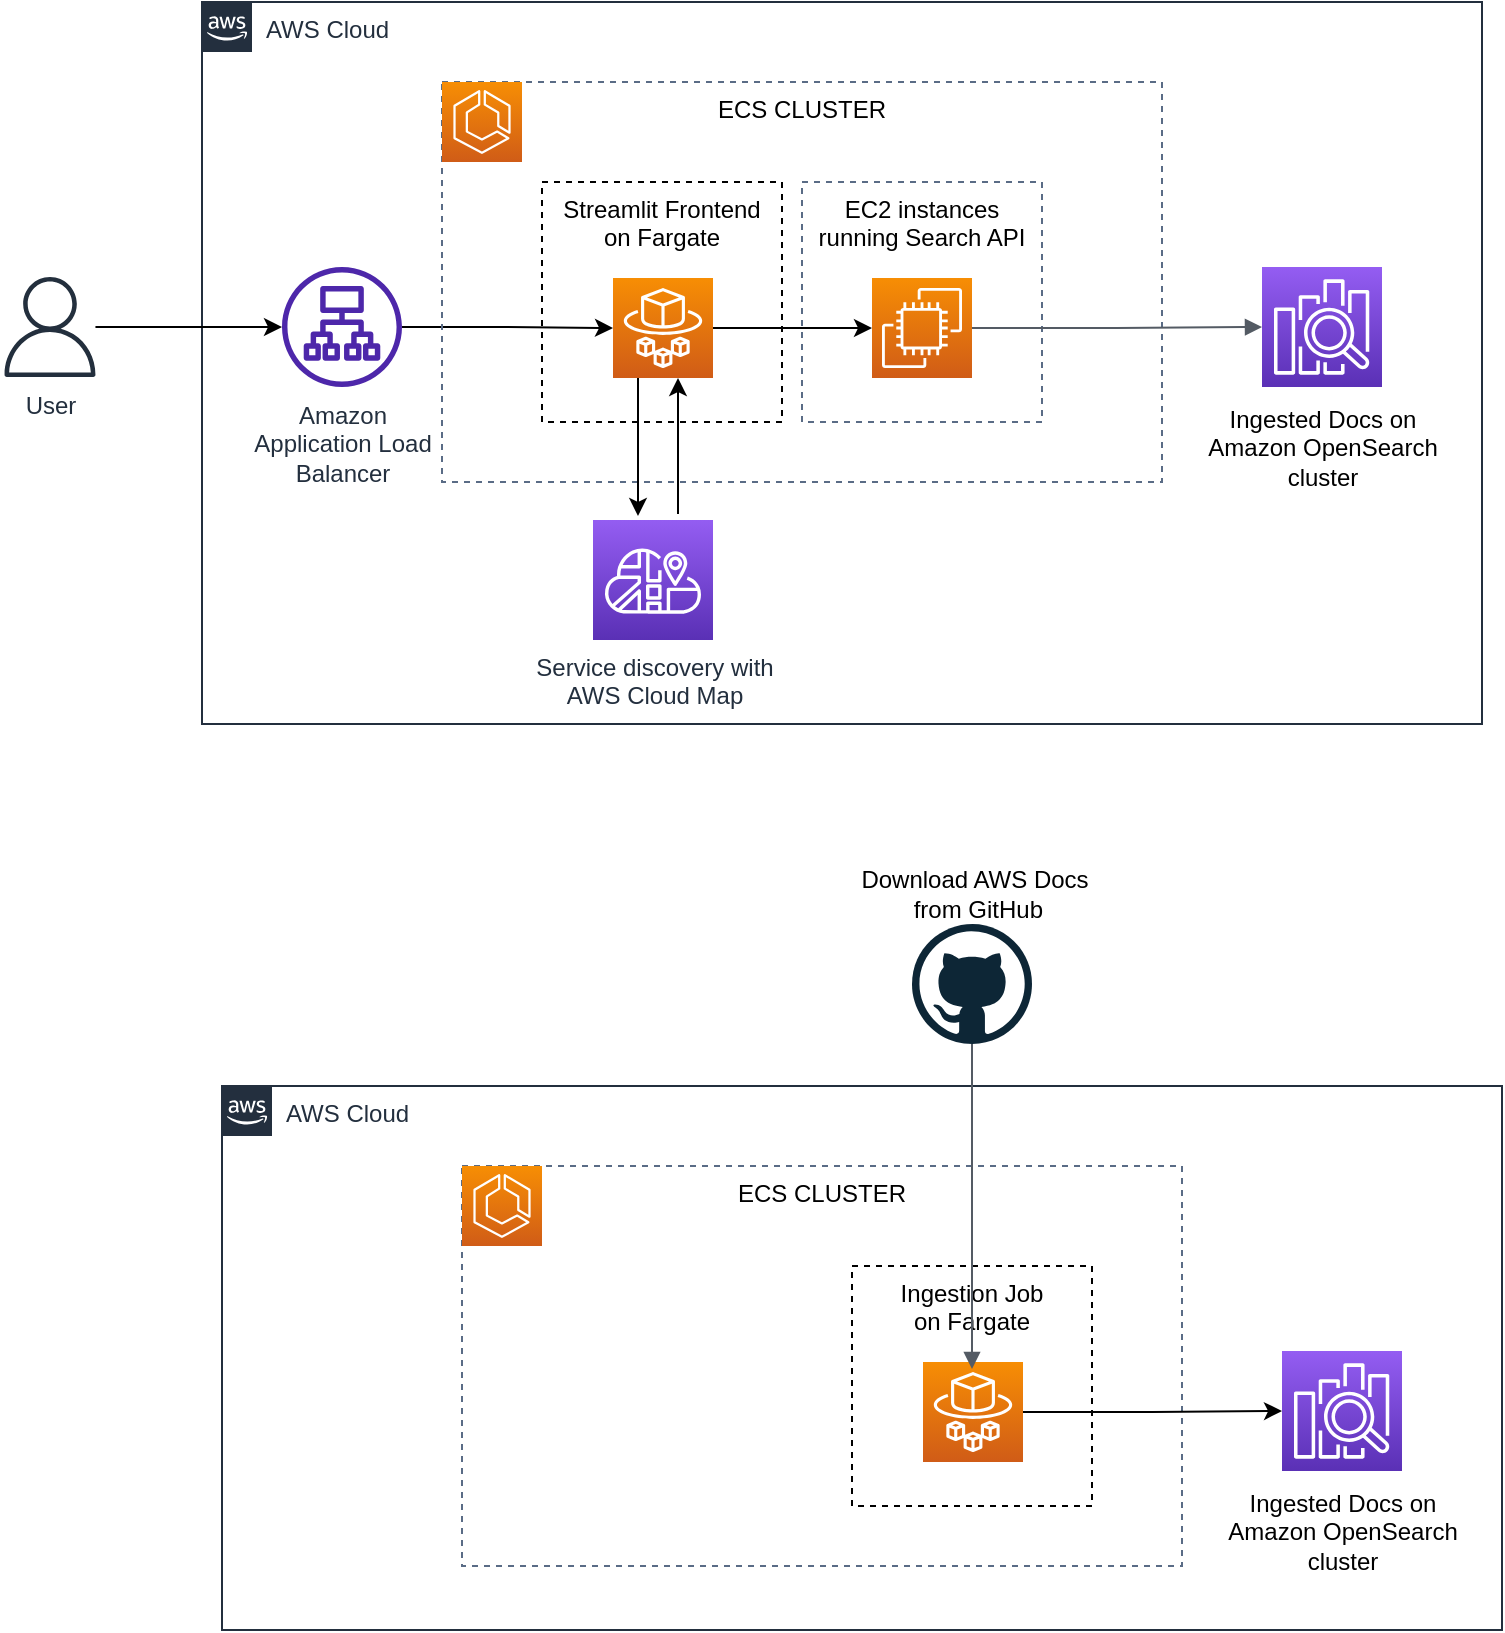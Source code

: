 <mxfile version="12.4.8" type="device"><diagram id="HPEkUiFn431g3xU8a1Zm" name="Page-1"><mxGraphModel dx="1646" dy="936" grid="0" gridSize="10" guides="1" tooltips="1" connect="1" arrows="1" fold="1" page="1" pageScale="1" pageWidth="850" pageHeight="1100" math="0" shadow="0"><root><mxCell id="0"/><mxCell id="1" parent="0"/><mxCell id="znvs3FV_zx8BNU5lFCbN-1" value="User" style="sketch=0;outlineConnect=0;fontColor=#232F3E;gradientColor=none;fillColor=#232F3D;strokeColor=none;dashed=0;verticalLabelPosition=bottom;verticalAlign=top;align=center;html=1;fontSize=12;fontStyle=0;aspect=fixed;pointerEvents=1;shape=mxgraph.aws4.user;" parent="1" vertex="1"><mxGeometry x="99" y="297.5" width="50" height="50" as="geometry"/></mxCell><mxCell id="znvs3FV_zx8BNU5lFCbN-2" value="AWS Cloud" style="points=[[0,0],[0.25,0],[0.5,0],[0.75,0],[1,0],[1,0.25],[1,0.5],[1,0.75],[1,1],[0.75,1],[0.5,1],[0.25,1],[0,1],[0,0.75],[0,0.5],[0,0.25]];outlineConnect=0;gradientColor=none;html=1;whiteSpace=wrap;fontSize=12;fontStyle=0;container=1;pointerEvents=0;collapsible=0;recursiveResize=0;shape=mxgraph.aws4.group;grIcon=mxgraph.aws4.group_aws_cloud_alt;strokeColor=#232F3E;fillColor=none;verticalAlign=top;align=left;spacingLeft=30;fontColor=#232F3E;dashed=0;" parent="1" vertex="1"><mxGeometry x="200" y="160" width="640" height="361" as="geometry"/></mxCell><mxCell id="-yBKarGOcj08rbDSkrVB-23" value="" style="edgeStyle=orthogonalEdgeStyle;rounded=0;orthogonalLoop=1;jettySize=auto;html=1;" parent="znvs3FV_zx8BNU5lFCbN-2" source="-yBKarGOcj08rbDSkrVB-1" target="-yBKarGOcj08rbDSkrVB-10" edge="1"><mxGeometry relative="1" as="geometry"/></mxCell><mxCell id="-yBKarGOcj08rbDSkrVB-1" value="&lt;div&gt;Amazon &lt;br&gt;&lt;/div&gt;&lt;div&gt;Application Load &lt;br&gt;&lt;/div&gt;&lt;div&gt;Balancer&lt;/div&gt;" style="sketch=0;outlineConnect=0;fontColor=#232F3E;gradientColor=none;fillColor=#4D27AA;strokeColor=none;dashed=0;verticalLabelPosition=bottom;verticalAlign=top;align=center;html=1;fontSize=12;fontStyle=0;aspect=fixed;pointerEvents=1;shape=mxgraph.aws4.application_load_balancer;" parent="znvs3FV_zx8BNU5lFCbN-2" vertex="1"><mxGeometry x="40" y="132.5" width="60" height="60" as="geometry"/></mxCell><mxCell id="-yBKarGOcj08rbDSkrVB-4" value="ECS CLUSTER" style="fillColor=none;strokeColor=#5A6C86;dashed=1;verticalAlign=top;fontStyle=0;fontColor=#000000;" parent="znvs3FV_zx8BNU5lFCbN-2" vertex="1"><mxGeometry x="120" y="40" width="360" height="200" as="geometry"/></mxCell><mxCell id="-yBKarGOcj08rbDSkrVB-7" value="Streamlit Frontend &#xA;on Fargate " style="fillColor=none;strokeColor=#000000;dashed=1;verticalAlign=top;fontStyle=0;fontColor=#000000;" parent="znvs3FV_zx8BNU5lFCbN-2" vertex="1"><mxGeometry x="170" y="90" width="120" height="120" as="geometry"/></mxCell><mxCell id="-yBKarGOcj08rbDSkrVB-8" value="EC2 instances &#xA;running Search API" style="fillColor=none;strokeColor=#5A6C86;dashed=1;verticalAlign=top;fontStyle=0;fontColor=#000000;" parent="znvs3FV_zx8BNU5lFCbN-2" vertex="1"><mxGeometry x="300" y="90" width="120" height="120" as="geometry"/></mxCell><mxCell id="-yBKarGOcj08rbDSkrVB-26" value="" style="edgeStyle=orthogonalEdgeStyle;rounded=0;orthogonalLoop=1;jettySize=auto;html=1;" parent="znvs3FV_zx8BNU5lFCbN-2" source="-yBKarGOcj08rbDSkrVB-10" target="-yBKarGOcj08rbDSkrVB-25" edge="1"><mxGeometry relative="1" as="geometry"/></mxCell><mxCell id="-yBKarGOcj08rbDSkrVB-10" value="" style="sketch=0;points=[[0,0,0],[0.25,0,0],[0.5,0,0],[0.75,0,0],[1,0,0],[0,1,0],[0.25,1,0],[0.5,1,0],[0.75,1,0],[1,1,0],[0,0.25,0],[0,0.5,0],[0,0.75,0],[1,0.25,0],[1,0.5,0],[1,0.75,0]];outlineConnect=0;fontColor=#232F3E;gradientColor=#F78E04;gradientDirection=north;fillColor=#D05C17;strokeColor=#ffffff;dashed=0;verticalLabelPosition=bottom;verticalAlign=top;align=center;html=1;fontSize=12;fontStyle=0;aspect=fixed;shape=mxgraph.aws4.resourceIcon;resIcon=mxgraph.aws4.fargate;" parent="znvs3FV_zx8BNU5lFCbN-2" vertex="1"><mxGeometry x="205.5" y="138" width="50" height="50" as="geometry"/></mxCell><mxCell id="-yBKarGOcj08rbDSkrVB-14" value="" style="sketch=0;points=[[0,0,0],[0.25,0,0],[0.5,0,0],[0.75,0,0],[1,0,0],[0,1,0],[0.25,1,0],[0.5,1,0],[0.75,1,0],[1,1,0],[0,0.25,0],[0,0.5,0],[0,0.75,0],[1,0.25,0],[1,0.5,0],[1,0.75,0]];outlineConnect=0;fontColor=#232F3E;gradientColor=#945DF2;gradientDirection=north;fillColor=#5A30B5;strokeColor=#ffffff;dashed=0;verticalLabelPosition=bottom;verticalAlign=top;align=center;html=1;fontSize=12;fontStyle=0;aspect=fixed;shape=mxgraph.aws4.resourceIcon;resIcon=mxgraph.aws4.elasticsearch_service;" parent="znvs3FV_zx8BNU5lFCbN-2" vertex="1"><mxGeometry x="530" y="132.5" width="60" height="60" as="geometry"/></mxCell><mxCell id="-yBKarGOcj08rbDSkrVB-15" value="&lt;div&gt;Ingested Docs on &lt;br&gt;&lt;/div&gt;&lt;div&gt;Amazon OpenSearch&lt;br&gt;&lt;/div&gt;&lt;div&gt;cluster&lt;br&gt;&lt;/div&gt;" style="text;html=1;align=center;verticalAlign=middle;resizable=0;points=[];autosize=1;strokeColor=none;fillColor=none;" parent="znvs3FV_zx8BNU5lFCbN-2" vertex="1"><mxGeometry x="490" y="192.5" width="140" height="60" as="geometry"/></mxCell><mxCell id="-yBKarGOcj08rbDSkrVB-24" value="" style="sketch=0;points=[[0,0,0],[0.25,0,0],[0.5,0,0],[0.75,0,0],[1,0,0],[0,1,0],[0.25,1,0],[0.5,1,0],[0.75,1,0],[1,1,0],[0,0.25,0],[0,0.5,0],[0,0.75,0],[1,0.25,0],[1,0.5,0],[1,0.75,0]];outlineConnect=0;fontColor=#232F3E;gradientColor=#F78E04;gradientDirection=north;fillColor=#D05C17;strokeColor=#ffffff;dashed=0;verticalLabelPosition=bottom;verticalAlign=top;align=center;html=1;fontSize=12;fontStyle=0;aspect=fixed;shape=mxgraph.aws4.resourceIcon;resIcon=mxgraph.aws4.ecs;" parent="znvs3FV_zx8BNU5lFCbN-2" vertex="1"><mxGeometry x="120" y="40" width="40" height="40" as="geometry"/></mxCell><mxCell id="-yBKarGOcj08rbDSkrVB-25" value="" style="sketch=0;points=[[0,0,0],[0.25,0,0],[0.5,0,0],[0.75,0,0],[1,0,0],[0,1,0],[0.25,1,0],[0.5,1,0],[0.75,1,0],[1,1,0],[0,0.25,0],[0,0.5,0],[0,0.75,0],[1,0.25,0],[1,0.5,0],[1,0.75,0]];outlineConnect=0;fontColor=#232F3E;gradientColor=#F78E04;gradientDirection=north;fillColor=#D05C17;strokeColor=#ffffff;dashed=0;verticalLabelPosition=bottom;verticalAlign=top;align=center;html=1;fontSize=12;fontStyle=0;aspect=fixed;shape=mxgraph.aws4.resourceIcon;resIcon=mxgraph.aws4.ec2;" parent="znvs3FV_zx8BNU5lFCbN-2" vertex="1"><mxGeometry x="335" y="138" width="50" height="50" as="geometry"/></mxCell><mxCell id="-yBKarGOcj08rbDSkrVB-27" value="" style="edgeStyle=orthogonalEdgeStyle;html=1;endArrow=block;elbow=vertical;startArrow=none;endFill=1;strokeColor=#545B64;rounded=0;entryX=0;entryY=0.5;entryDx=0;entryDy=0;entryPerimeter=0;" parent="znvs3FV_zx8BNU5lFCbN-2" source="-yBKarGOcj08rbDSkrVB-25" target="-yBKarGOcj08rbDSkrVB-14" edge="1"><mxGeometry width="100" relative="1" as="geometry"><mxPoint x="180" as="sourcePoint"/><mxPoint x="280" as="targetPoint"/></mxGeometry></mxCell><mxCell id="-yBKarGOcj08rbDSkrVB-11" value="" style="endArrow=classic;html=1;rounded=0;" parent="1" source="znvs3FV_zx8BNU5lFCbN-1" target="-yBKarGOcj08rbDSkrVB-1" edge="1"><mxGeometry width="50" height="50" relative="1" as="geometry"><mxPoint x="400" y="390" as="sourcePoint"/><mxPoint x="450" y="340" as="targetPoint"/></mxGeometry></mxCell><mxCell id="Bpq5OEHfNhbpCvdns6p6-1" value="&lt;div&gt;Service discovery with &lt;br&gt;&lt;/div&gt;&lt;div&gt;AWS Cloud Map&lt;/div&gt;" style="outlineConnect=0;fontColor=#232F3E;gradientColor=#945DF2;gradientDirection=north;fillColor=#5A30B5;strokeColor=#ffffff;dashed=0;verticalLabelPosition=bottom;verticalAlign=top;align=center;html=1;fontSize=12;fontStyle=0;aspect=fixed;shape=mxgraph.aws4.resourceIcon;resIcon=mxgraph.aws4.cloud_map;" vertex="1" parent="1"><mxGeometry x="395.5" y="419" width="60" height="60" as="geometry"/></mxCell><mxCell id="Bpq5OEHfNhbpCvdns6p6-2" value="" style="endArrow=classic;html=1;rounded=0;exitX=0.25;exitY=1;exitDx=0;exitDy=0;exitPerimeter=0;" edge="1" parent="1" source="-yBKarGOcj08rbDSkrVB-10"><mxGeometry width="50" height="50" relative="1" as="geometry"><mxPoint x="160" y="332.5" as="sourcePoint"/><mxPoint x="418" y="417" as="targetPoint"/></mxGeometry></mxCell><mxCell id="Bpq5OEHfNhbpCvdns6p6-3" value="" style="endArrow=classic;html=1;rounded=0;" edge="1" parent="1"><mxGeometry width="50" height="50" relative="1" as="geometry"><mxPoint x="438" y="416" as="sourcePoint"/><mxPoint x="438" y="348" as="targetPoint"/></mxGeometry></mxCell><mxCell id="Bpq5OEHfNhbpCvdns6p6-5" value="AWS Cloud" style="points=[[0,0],[0.25,0],[0.5,0],[0.75,0],[1,0],[1,0.25],[1,0.5],[1,0.75],[1,1],[0.75,1],[0.5,1],[0.25,1],[0,1],[0,0.75],[0,0.5],[0,0.25]];outlineConnect=0;gradientColor=none;html=1;whiteSpace=wrap;fontSize=12;fontStyle=0;container=1;pointerEvents=0;collapsible=0;recursiveResize=0;shape=mxgraph.aws4.group;grIcon=mxgraph.aws4.group_aws_cloud_alt;strokeColor=#232F3E;fillColor=none;verticalAlign=top;align=left;spacingLeft=30;fontColor=#232F3E;dashed=0;" vertex="1" parent="1"><mxGeometry x="210" y="702" width="640" height="272" as="geometry"/></mxCell><mxCell id="Bpq5OEHfNhbpCvdns6p6-8" value="ECS CLUSTER" style="fillColor=none;strokeColor=#5A6C86;dashed=1;verticalAlign=top;fontStyle=0;fontColor=#000000;" vertex="1" parent="Bpq5OEHfNhbpCvdns6p6-5"><mxGeometry x="120" y="40" width="360" height="200" as="geometry"/></mxCell><mxCell id="Bpq5OEHfNhbpCvdns6p6-9" value="Ingestion Job&#xA;on Fargate " style="fillColor=none;strokeColor=#000000;dashed=1;verticalAlign=top;fontStyle=0;fontColor=#000000;" vertex="1" parent="Bpq5OEHfNhbpCvdns6p6-5"><mxGeometry x="315" y="90" width="120" height="120" as="geometry"/></mxCell><mxCell id="Bpq5OEHfNhbpCvdns6p6-11" value="" style="edgeStyle=orthogonalEdgeStyle;rounded=0;orthogonalLoop=1;jettySize=auto;html=1;entryX=0;entryY=0.5;entryDx=0;entryDy=0;entryPerimeter=0;" edge="1" parent="Bpq5OEHfNhbpCvdns6p6-5" source="Bpq5OEHfNhbpCvdns6p6-12" target="Bpq5OEHfNhbpCvdns6p6-13"><mxGeometry relative="1" as="geometry"><mxPoint x="480" y="167" as="targetPoint"/></mxGeometry></mxCell><mxCell id="Bpq5OEHfNhbpCvdns6p6-12" value="" style="sketch=0;points=[[0,0,0],[0.25,0,0],[0.5,0,0],[0.75,0,0],[1,0,0],[0,1,0],[0.25,1,0],[0.5,1,0],[0.75,1,0],[1,1,0],[0,0.25,0],[0,0.5,0],[0,0.75,0],[1,0.25,0],[1,0.5,0],[1,0.75,0]];outlineConnect=0;fontColor=#232F3E;gradientColor=#F78E04;gradientDirection=north;fillColor=#D05C17;strokeColor=#ffffff;dashed=0;verticalLabelPosition=bottom;verticalAlign=top;align=center;html=1;fontSize=12;fontStyle=0;aspect=fixed;shape=mxgraph.aws4.resourceIcon;resIcon=mxgraph.aws4.fargate;" vertex="1" parent="Bpq5OEHfNhbpCvdns6p6-5"><mxGeometry x="350.5" y="138" width="50" height="50" as="geometry"/></mxCell><mxCell id="Bpq5OEHfNhbpCvdns6p6-13" value="" style="sketch=0;points=[[0,0,0],[0.25,0,0],[0.5,0,0],[0.75,0,0],[1,0,0],[0,1,0],[0.25,1,0],[0.5,1,0],[0.75,1,0],[1,1,0],[0,0.25,0],[0,0.5,0],[0,0.75,0],[1,0.25,0],[1,0.5,0],[1,0.75,0]];outlineConnect=0;fontColor=#232F3E;gradientColor=#945DF2;gradientDirection=north;fillColor=#5A30B5;strokeColor=#ffffff;dashed=0;verticalLabelPosition=bottom;verticalAlign=top;align=center;html=1;fontSize=12;fontStyle=0;aspect=fixed;shape=mxgraph.aws4.resourceIcon;resIcon=mxgraph.aws4.elasticsearch_service;" vertex="1" parent="Bpq5OEHfNhbpCvdns6p6-5"><mxGeometry x="530" y="132.5" width="60" height="60" as="geometry"/></mxCell><mxCell id="Bpq5OEHfNhbpCvdns6p6-14" value="&lt;div&gt;Ingested Docs on &lt;br&gt;&lt;/div&gt;&lt;div&gt;Amazon OpenSearch&lt;br&gt;&lt;/div&gt;&lt;div&gt;cluster&lt;br&gt;&lt;/div&gt;" style="text;html=1;align=center;verticalAlign=middle;resizable=0;points=[];autosize=1;strokeColor=none;fillColor=none;" vertex="1" parent="Bpq5OEHfNhbpCvdns6p6-5"><mxGeometry x="490" y="192.5" width="140" height="60" as="geometry"/></mxCell><mxCell id="Bpq5OEHfNhbpCvdns6p6-15" value="" style="sketch=0;points=[[0,0,0],[0.25,0,0],[0.5,0,0],[0.75,0,0],[1,0,0],[0,1,0],[0.25,1,0],[0.5,1,0],[0.75,1,0],[1,1,0],[0,0.25,0],[0,0.5,0],[0,0.75,0],[1,0.25,0],[1,0.5,0],[1,0.75,0]];outlineConnect=0;fontColor=#232F3E;gradientColor=#F78E04;gradientDirection=north;fillColor=#D05C17;strokeColor=#ffffff;dashed=0;verticalLabelPosition=bottom;verticalAlign=top;align=center;html=1;fontSize=12;fontStyle=0;aspect=fixed;shape=mxgraph.aws4.resourceIcon;resIcon=mxgraph.aws4.ecs;" vertex="1" parent="Bpq5OEHfNhbpCvdns6p6-5"><mxGeometry x="120" y="40" width="40" height="40" as="geometry"/></mxCell><mxCell id="Bpq5OEHfNhbpCvdns6p6-19" value="" style="dashed=0;outlineConnect=0;html=1;align=center;labelPosition=center;verticalLabelPosition=bottom;verticalAlign=top;shape=mxgraph.weblogos.github" vertex="1" parent="1"><mxGeometry x="555" y="621" width="60" height="60" as="geometry"/></mxCell><mxCell id="Bpq5OEHfNhbpCvdns6p6-20" value="" style="edgeStyle=orthogonalEdgeStyle;html=1;endArrow=block;elbow=vertical;startArrow=none;endFill=1;strokeColor=#545B64;rounded=0;" edge="1" parent="1" source="Bpq5OEHfNhbpCvdns6p6-19"><mxGeometry width="100" relative="1" as="geometry"><mxPoint x="205" y="711" as="sourcePoint"/><mxPoint x="585" y="843.5" as="targetPoint"/></mxGeometry></mxCell><mxCell id="Bpq5OEHfNhbpCvdns6p6-21" value="&lt;div&gt;Download AWS Docs&lt;/div&gt;&amp;nbsp;from GitHub" style="text;html=1;align=center;verticalAlign=middle;resizable=0;points=[];autosize=1;strokeColor=none;fillColor=none;" vertex="1" parent="1"><mxGeometry x="522" y="590" width="127" height="32" as="geometry"/></mxCell></root></mxGraphModel></diagram></mxfile>
